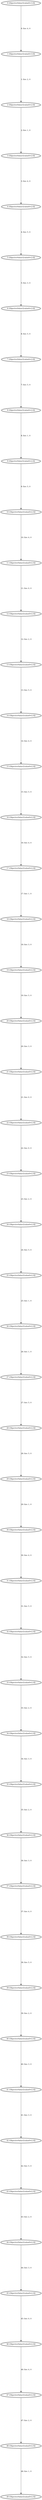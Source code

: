 digraph designSpace {
nodesep=0
ranksep=5
node[
	style=filled
	fillcolor=white
]
0 [label = "0 (ObjectiveValue1[value0=3.0])"
URL="./0.svg"]
0 [peripheries = 2]
1 [label = "1 (ObjectiveValue1[value0=3.0])"
URL="./1.svg"]
1 [peripheries = 2]
0 -> 1 [label="0: fire: 4, 0"]
2 [label = "2 (ObjectiveValue1[value0=2.0])"
URL="./2.svg"]
2 [peripheries = 2]
1 -> 2 [label="1: fire: 2, 0"]
3 [label = "3 (ObjectiveValue1[value0=2.0])"
URL="./3.svg"]
3 [peripheries = 2]
2 -> 3 [label="2: fire: 1, 0"]
4 [label = "4 (ObjectiveValue1[value0=2.0])"
URL="./4.svg"]
4 [peripheries = 2]
3 -> 4 [label="3: fire: 4, 0"]
5 [label = "5 (ObjectiveValue1[value0=2.0])"
URL="./5.svg"]
5 [peripheries = 2]
4 -> 5 [label="4: fire: 5, 0"]
6 [label = "6 (ObjectiveValue1[value0=2.0])"
URL="./6.svg"]
6 [peripheries = 2]
5 -> 6 [label="5: fire: 3, 0"]
7 [label = "7 (ObjectiveValue1[value0=2.0])"
URL="./7.svg"]
7 [peripheries = 2]
6 -> 7 [label="6: fire: 5, 0"]
8 [label = "8 (ObjectiveValue1[value0=2.0])"
URL="./8.svg"]
8 [peripheries = 2]
7 -> 8 [label="7: fire: 5, 0"]
9 [label = "9 (ObjectiveValue1[value0=2.0])"
URL="./9.svg"]
9 [peripheries = 2]
8 -> 9 [label="8: fire: 1, 0"]
10 [label = "10 (ObjectiveValue1[value0=2.0])"
URL="./10.svg"]
10 [peripheries = 2]
9 -> 10 [label="9: fire: 5, 0"]
11 [label = "11 (ObjectiveValue1[value0=2.0])"
URL="./11.svg"]
11 [peripheries = 2]
10 -> 11 [label="10: fire: 4, 0"]
12 [label = "12 (ObjectiveValue1[value0=2.0])"
URL="./12.svg"]
12 [peripheries = 2]
11 -> 12 [label="11: fire: 0, 0"]
13 [label = "13 (ObjectiveValue1[value0=2.0])"
URL="./13.svg"]
13 [peripheries = 2]
12 -> 13 [label="12: fire: 2, 0"]
14 [label = "14 (ObjectiveValue1[value0=2.0])"
URL="./14.svg"]
14 [peripheries = 2]
13 -> 14 [label="13: fire: 5, 0"]
15 [label = "15 (ObjectiveValue1[value0=2.0])"
URL="./15.svg"]
15 [peripheries = 2]
14 -> 15 [label="14: fire: 4, 0"]
16 [label = "16 (ObjectiveValue1[value0=2.0])"
URL="./16.svg"]
16 [peripheries = 2]
15 -> 16 [label="15: fire: 5, 0"]
17 [label = "17 (ObjectiveValue1[value0=2.0])"
URL="./17.svg"]
17 [peripheries = 2]
16 -> 17 [label="16: fire: 4, 0"]
18 [label = "18 (ObjectiveValue1[value0=2.0])"
URL="./18.svg"]
18 [peripheries = 2]
17 -> 18 [label="17: fire: 1, 0"]
19 [label = "19 (ObjectiveValue1[value0=2.0])"
URL="./19.svg"]
19 [peripheries = 2]
18 -> 19 [label="18: fire: 3, 0"]
20 [label = "20 (ObjectiveValue1[value0=2.0])"
URL="./20.svg"]
20 [peripheries = 2]
19 -> 20 [label="19: fire: 5, 0"]
21 [label = "21 (ObjectiveValue1[value0=2.0])"
URL="./21.svg"]
21 [peripheries = 2]
20 -> 21 [label="20: fire: 3, 0"]
22 [label = "22 (ObjectiveValue1[value0=2.0])"
URL="./22.svg"]
22 [peripheries = 2]
21 -> 22 [label="21: fire: 0, 0"]
23 [label = "23 (ObjectiveValue1[value0=2.0])"
URL="./23.svg"]
23 [peripheries = 2]
22 -> 23 [label="22: fire: 0, 0"]
24 [label = "24 (ObjectiveValue1[value0=2.0])"
URL="./24.svg"]
24 [peripheries = 2]
23 -> 24 [label="23: fire: 2, 0"]
25 [label = "25 (ObjectiveValue1[value0=2.0])"
URL="./25.svg"]
25 [peripheries = 2]
24 -> 25 [label="24: fire: 5, 0"]
26 [label = "26 (ObjectiveValue1[value0=2.0])"
URL="./26.svg"]
26 [peripheries = 2]
25 -> 26 [label="25: fire: 1, 0"]
27 [label = "27 (ObjectiveValue1[value0=2.0])"
URL="./27.svg"]
27 [peripheries = 2]
26 -> 27 [label="26: fire: 1, 0"]
28 [label = "28 (ObjectiveValue1[value0=2.0])"
URL="./28.svg"]
28 [peripheries = 2]
27 -> 28 [label="27: fire: 5, 0"]
29 [label = "29 (ObjectiveValue1[value0=2.0])"
URL="./29.svg"]
29 [peripheries = 2]
28 -> 29 [label="28: fire: 5, 0"]
30 [label = "30 (ObjectiveValue1[value0=2.0])"
URL="./30.svg"]
30 [peripheries = 2]
29 -> 30 [label="29: fire: 1, 0"]
31 [label = "31 (ObjectiveValue1[value0=2.0])"
URL="./31.svg"]
31 [peripheries = 2]
30 -> 31 [label="30: fire: 4, 0"]
32 [label = "32 (ObjectiveValue1[value0=2.0])"
URL="./32.svg"]
32 [peripheries = 2]
31 -> 32 [label="31: fire: 5, 0"]
33 [label = "33 (ObjectiveValue1[value0=2.0])"
URL="./33.svg"]
33 [peripheries = 2]
32 -> 33 [label="32: fire: 5, 0"]
34 [label = "34 (ObjectiveValue1[value0=2.0])"
URL="./34.svg"]
34 [peripheries = 2]
33 -> 34 [label="33: fire: 2, 0"]
35 [label = "35 (ObjectiveValue1[value0=2.0])"
URL="./35.svg"]
35 [peripheries = 2]
34 -> 35 [label="34: fire: 3, 0"]
36 [label = "36 (ObjectiveValue1[value0=2.0])"
URL="./36.svg"]
36 [peripheries = 2]
35 -> 36 [label="35: fire: 2, 0"]
37 [label = "37 (ObjectiveValue1[value0=2.0])"
URL="./37.svg"]
37 [peripheries = 2]
36 -> 37 [label="36: fire: 3, 0"]
38 [label = "38 (ObjectiveValue1[value0=2.0])"
URL="./38.svg"]
38 [peripheries = 2]
37 -> 38 [label="37: fire: 4, 0"]
39 [label = "39 (ObjectiveValue1[value0=2.0])"
URL="./39.svg"]
39 [peripheries = 2]
38 -> 39 [label="38: fire: 5, 0"]
40 [label = "40 (ObjectiveValue1[value0=2.0])"
URL="./40.svg"]
40 [peripheries = 2]
39 -> 40 [label="39: fire: 2, 0"]
41 [label = "41 (ObjectiveValue1[value0=2.0])"
URL="./41.svg"]
41 [peripheries = 2]
40 -> 41 [label="40: fire: 3, 0"]
42 [label = "42 (ObjectiveValue1[value0=2.0])"
URL="./42.svg"]
42 [peripheries = 2]
41 -> 42 [label="41: fire: 3, 0"]
43 [label = "43 (ObjectiveValue1[value0=2.0])"
URL="./43.svg"]
43 [peripheries = 2]
42 -> 43 [label="42: fire: 5, 0"]
44 [label = "44 (ObjectiveValue1[value0=2.0])"
URL="./44.svg"]
44 [peripheries = 2]
43 -> 44 [label="43: fire: 2, 0"]
45 [label = "45 (ObjectiveValue1[value0=2.0])"
URL="./45.svg"]
45 [peripheries = 2]
44 -> 45 [label="44: fire: 3, 0"]
46 [label = "46 (ObjectiveValue1[value0=2.0])"
URL="./46.svg"]
46 [peripheries = 2]
45 -> 46 [label="45: fire: 0, 0"]
47 [label = "47 (ObjectiveValue1[value0=2.0])"
URL="./47.svg"]
47 [peripheries = 2]
46 -> 47 [label="46: fire: 4, 0"]
48 [label = "48 (ObjectiveValue1[value0=2.0])"
URL="./48.svg"]
48 [peripheries = 2]
47 -> 48 [label="47: fire: 2, 0"]
49 [label = "49 (ObjectiveValue1[value0=2.0])"
URL="./49.svg"]
49 [peripheries = 2]
48 -> 49 [label="48: fire: 1, 0"]
}